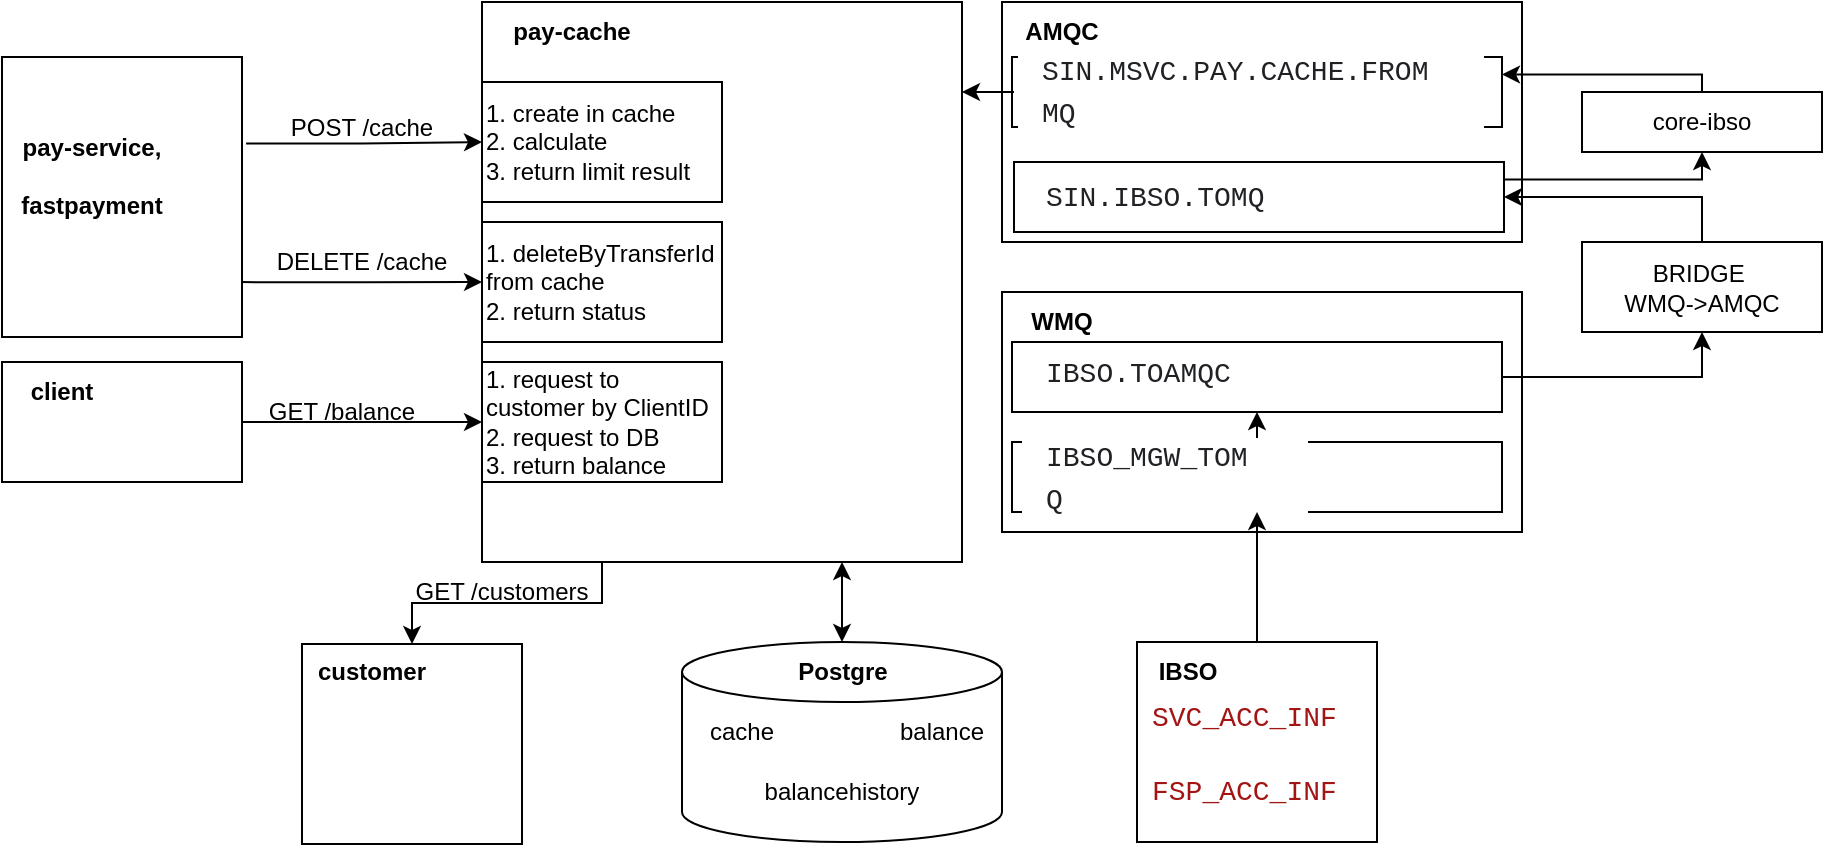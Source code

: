 <mxfile version="24.0.1" type="github">
  <diagram name="Страница — 1" id="OShYo-4-ArDfqLxgVxSA">
    <mxGraphModel dx="1050" dy="530" grid="1" gridSize="10" guides="1" tooltips="1" connect="1" arrows="1" fold="1" page="1" pageScale="1" pageWidth="827" pageHeight="1169" math="0" shadow="0">
      <root>
        <mxCell id="0" />
        <mxCell id="1" parent="0" />
        <mxCell id="z7HpQZydD_1hDmbBnpc7-5" style="edgeStyle=orthogonalEdgeStyle;rounded=0;orthogonalLoop=1;jettySize=auto;html=1;exitX=1.017;exitY=0.309;exitDx=0;exitDy=0;entryX=0;entryY=0.25;entryDx=0;entryDy=0;exitPerimeter=0;" edge="1" parent="1" source="z7HpQZydD_1hDmbBnpc7-1" target="z7HpQZydD_1hDmbBnpc7-3">
          <mxGeometry relative="1" as="geometry" />
        </mxCell>
        <mxCell id="z7HpQZydD_1hDmbBnpc7-6" style="edgeStyle=orthogonalEdgeStyle;rounded=0;orthogonalLoop=1;jettySize=auto;html=1;exitX=0.997;exitY=0.804;exitDx=0;exitDy=0;entryX=0;entryY=0.5;entryDx=0;entryDy=0;exitPerimeter=0;" edge="1" parent="1" source="z7HpQZydD_1hDmbBnpc7-1" target="z7HpQZydD_1hDmbBnpc7-3">
          <mxGeometry relative="1" as="geometry" />
        </mxCell>
        <mxCell id="z7HpQZydD_1hDmbBnpc7-8" value="POST /cache" style="text;html=1;align=center;verticalAlign=middle;whiteSpace=wrap;rounded=0;" vertex="1" parent="1">
          <mxGeometry x="135" y="168" width="130" height="30" as="geometry" />
        </mxCell>
        <mxCell id="z7HpQZydD_1hDmbBnpc7-9" value="DELETE /cache" style="text;html=1;align=center;verticalAlign=middle;whiteSpace=wrap;rounded=0;" vertex="1" parent="1">
          <mxGeometry x="135" y="235" width="130" height="30" as="geometry" />
        </mxCell>
        <mxCell id="z7HpQZydD_1hDmbBnpc7-10" value="GET /balance" style="text;html=1;align=center;verticalAlign=middle;whiteSpace=wrap;rounded=0;" vertex="1" parent="1">
          <mxGeometry x="130" y="310" width="120" height="30" as="geometry" />
        </mxCell>
        <mxCell id="z7HpQZydD_1hDmbBnpc7-11" value="" style="group" vertex="1" connectable="0" parent="1">
          <mxGeometry x="260" y="120" width="240" height="280" as="geometry" />
        </mxCell>
        <mxCell id="z7HpQZydD_1hDmbBnpc7-3" value="" style="rounded=0;whiteSpace=wrap;html=1;" vertex="1" parent="z7HpQZydD_1hDmbBnpc7-11">
          <mxGeometry width="240" height="280" as="geometry" />
        </mxCell>
        <mxCell id="z7HpQZydD_1hDmbBnpc7-4" value="&lt;b&gt;pay-cache&lt;/b&gt;" style="text;html=1;align=center;verticalAlign=middle;whiteSpace=wrap;rounded=0;" vertex="1" parent="z7HpQZydD_1hDmbBnpc7-11">
          <mxGeometry width="90" height="30" as="geometry" />
        </mxCell>
        <mxCell id="z7HpQZydD_1hDmbBnpc7-27" value="&lt;div&gt;1. create in cache&amp;nbsp;&lt;/div&gt;&lt;div&gt;2. calculate&amp;nbsp;&lt;/div&gt;&lt;div style=&quot;&quot;&gt;3. return limit result&lt;/div&gt;" style="rounded=0;whiteSpace=wrap;html=1;align=left;" vertex="1" parent="z7HpQZydD_1hDmbBnpc7-11">
          <mxGeometry y="40" width="120" height="60" as="geometry" />
        </mxCell>
        <mxCell id="z7HpQZydD_1hDmbBnpc7-28" value="&lt;div&gt;1. deleteByTransferId from cache&lt;/div&gt;&lt;div&gt;2. return status&lt;/div&gt;" style="rounded=0;whiteSpace=wrap;html=1;align=left;" vertex="1" parent="z7HpQZydD_1hDmbBnpc7-11">
          <mxGeometry y="110" width="120" height="60" as="geometry" />
        </mxCell>
        <mxCell id="z7HpQZydD_1hDmbBnpc7-29" value="&lt;div&gt;1. request to customer by ClientID&lt;/div&gt;&lt;div&gt;2. request to DB&lt;/div&gt;&lt;div&gt;3. return balance&lt;/div&gt;" style="rounded=0;whiteSpace=wrap;html=1;align=left;" vertex="1" parent="z7HpQZydD_1hDmbBnpc7-11">
          <mxGeometry y="180" width="120" height="60" as="geometry" />
        </mxCell>
        <mxCell id="z7HpQZydD_1hDmbBnpc7-15" style="edgeStyle=orthogonalEdgeStyle;rounded=0;orthogonalLoop=1;jettySize=auto;html=1;exitX=0.75;exitY=1;exitDx=0;exitDy=0;entryX=0.5;entryY=0;entryDx=0;entryDy=0;entryPerimeter=0;horizontal=1;startArrow=classic;startFill=1;" edge="1" parent="1" source="z7HpQZydD_1hDmbBnpc7-3" target="z7HpQZydD_1hDmbBnpc7-13">
          <mxGeometry relative="1" as="geometry" />
        </mxCell>
        <mxCell id="z7HpQZydD_1hDmbBnpc7-21" value="" style="group" vertex="1" connectable="0" parent="1">
          <mxGeometry x="360" y="440" width="160" height="100" as="geometry" />
        </mxCell>
        <mxCell id="z7HpQZydD_1hDmbBnpc7-13" value="" style="shape=cylinder3;whiteSpace=wrap;html=1;boundedLbl=1;backgroundOutline=1;size=15;" vertex="1" parent="z7HpQZydD_1hDmbBnpc7-21">
          <mxGeometry width="160" height="100" as="geometry" />
        </mxCell>
        <mxCell id="z7HpQZydD_1hDmbBnpc7-14" value="Postgre" style="text;html=1;align=center;verticalAlign=middle;resizable=0;points=[];autosize=1;strokeColor=none;fillColor=none;fontStyle=1" vertex="1" parent="z7HpQZydD_1hDmbBnpc7-21">
          <mxGeometry x="50" width="60" height="30" as="geometry" />
        </mxCell>
        <mxCell id="z7HpQZydD_1hDmbBnpc7-17" value="cache" style="text;html=1;align=center;verticalAlign=middle;whiteSpace=wrap;rounded=0;" vertex="1" parent="z7HpQZydD_1hDmbBnpc7-21">
          <mxGeometry y="30" width="60" height="30" as="geometry" />
        </mxCell>
        <mxCell id="z7HpQZydD_1hDmbBnpc7-19" value="balance" style="text;html=1;align=center;verticalAlign=middle;whiteSpace=wrap;rounded=0;" vertex="1" parent="z7HpQZydD_1hDmbBnpc7-21">
          <mxGeometry x="100" y="30" width="60" height="30" as="geometry" />
        </mxCell>
        <mxCell id="z7HpQZydD_1hDmbBnpc7-20" value="balancehistory" style="text;html=1;align=center;verticalAlign=middle;whiteSpace=wrap;rounded=0;" vertex="1" parent="z7HpQZydD_1hDmbBnpc7-21">
          <mxGeometry x="25" y="60" width="110" height="30" as="geometry" />
        </mxCell>
        <mxCell id="z7HpQZydD_1hDmbBnpc7-23" value="" style="rounded=0;whiteSpace=wrap;html=1;" vertex="1" parent="1">
          <mxGeometry x="170" y="441" width="110" height="100" as="geometry" />
        </mxCell>
        <mxCell id="z7HpQZydD_1hDmbBnpc7-24" value="&lt;b&gt;customer&lt;/b&gt;" style="text;html=1;align=center;verticalAlign=middle;whiteSpace=wrap;rounded=0;" vertex="1" parent="1">
          <mxGeometry x="170" y="440" width="70" height="30" as="geometry" />
        </mxCell>
        <mxCell id="z7HpQZydD_1hDmbBnpc7-25" style="edgeStyle=orthogonalEdgeStyle;rounded=0;orthogonalLoop=1;jettySize=auto;html=1;exitX=0.25;exitY=1;exitDx=0;exitDy=0;entryX=0.5;entryY=0;entryDx=0;entryDy=0;" edge="1" parent="1" source="z7HpQZydD_1hDmbBnpc7-3" target="z7HpQZydD_1hDmbBnpc7-23">
          <mxGeometry relative="1" as="geometry" />
        </mxCell>
        <mxCell id="z7HpQZydD_1hDmbBnpc7-26" value="GET /customers" style="text;html=1;align=center;verticalAlign=middle;whiteSpace=wrap;rounded=0;" vertex="1" parent="1">
          <mxGeometry x="210" y="400" width="120" height="30" as="geometry" />
        </mxCell>
        <mxCell id="z7HpQZydD_1hDmbBnpc7-31" value="" style="rounded=0;whiteSpace=wrap;html=1;" vertex="1" parent="1">
          <mxGeometry x="520" y="120" width="260" height="120" as="geometry" />
        </mxCell>
        <mxCell id="z7HpQZydD_1hDmbBnpc7-32" value="AMQC" style="text;html=1;align=center;verticalAlign=middle;whiteSpace=wrap;rounded=0;fontStyle=1" vertex="1" parent="1">
          <mxGeometry x="520" y="120" width="60" height="30" as="geometry" />
        </mxCell>
        <mxCell id="z7HpQZydD_1hDmbBnpc7-36" value="" style="rounded=0;whiteSpace=wrap;html=1;" vertex="1" parent="1">
          <mxGeometry x="520" y="265" width="260" height="120" as="geometry" />
        </mxCell>
        <mxCell id="z7HpQZydD_1hDmbBnpc7-37" value="WMQ" style="text;html=1;align=center;verticalAlign=middle;whiteSpace=wrap;rounded=0;fontStyle=1" vertex="1" parent="1">
          <mxGeometry x="520" y="265" width="60" height="30" as="geometry" />
        </mxCell>
        <mxCell id="z7HpQZydD_1hDmbBnpc7-54" style="edgeStyle=orthogonalEdgeStyle;rounded=0;orthogonalLoop=1;jettySize=auto;html=1;exitX=0.5;exitY=0;exitDx=0;exitDy=0;entryX=0.5;entryY=1;entryDx=0;entryDy=0;" edge="1" parent="1" source="z7HpQZydD_1hDmbBnpc7-45" target="z7HpQZydD_1hDmbBnpc7-47">
          <mxGeometry relative="1" as="geometry" />
        </mxCell>
        <mxCell id="z7HpQZydD_1hDmbBnpc7-45" value="" style="rounded=0;whiteSpace=wrap;html=1;" vertex="1" parent="1">
          <mxGeometry x="525" y="340" width="245" height="35" as="geometry" />
        </mxCell>
        <mxCell id="z7HpQZydD_1hDmbBnpc7-39" value="&lt;br&gt;&lt;pre class=&quot;masked-value display-only is-word-break&quot; style=&quot;box-sizing: inherit; overflow-x: auto; color: rgb(31, 33, 36); margin: 0px; padding: 0px 1.5rem 0px 12px; font-family: SFMono-Regular, Consolas, &amp;quot;Liberation Mono&amp;quot;, Menlo, Courier, monospace; -webkit-font-smoothing: inherit; font-size: 14px; white-space: pre-wrap; overflow-wrap: break-word; background-color: rgb(255, 255, 255); word-break: break-word; line-height: 1.5; -webkit-box-ordinal-group: 2; order: 1; font-style: normal; font-variant-ligatures: normal; font-variant-caps: normal; font-weight: 400; letter-spacing: normal; orphans: 2; text-indent: 0px; text-transform: none; widows: 2; word-spacing: 0px; -webkit-text-stroke-width: 0px; text-decoration-thickness: initial; text-decoration-style: initial; text-decoration-color: initial;&quot;&gt;IBSO_MGW_TOMQ&lt;/pre&gt;&lt;div&gt;&lt;br&gt;&lt;/div&gt;" style="text;html=1;align=left;verticalAlign=middle;whiteSpace=wrap;rounded=0;" vertex="1" parent="1">
          <mxGeometry x="527.5" y="342.5" width="145" height="30" as="geometry" />
        </mxCell>
        <mxCell id="z7HpQZydD_1hDmbBnpc7-56" style="edgeStyle=orthogonalEdgeStyle;rounded=0;orthogonalLoop=1;jettySize=auto;html=1;exitX=1;exitY=0.5;exitDx=0;exitDy=0;entryX=0.5;entryY=1;entryDx=0;entryDy=0;" edge="1" parent="1" source="z7HpQZydD_1hDmbBnpc7-47" target="z7HpQZydD_1hDmbBnpc7-55">
          <mxGeometry relative="1" as="geometry" />
        </mxCell>
        <mxCell id="z7HpQZydD_1hDmbBnpc7-47" value="" style="rounded=0;whiteSpace=wrap;html=1;" vertex="1" parent="1">
          <mxGeometry x="525" y="290" width="245" height="35" as="geometry" />
        </mxCell>
        <mxCell id="z7HpQZydD_1hDmbBnpc7-38" value="&lt;br&gt;&lt;pre class=&quot;masked-value display-only is-word-break&quot; style=&quot;box-sizing: inherit; overflow-x: auto; color: rgb(31, 33, 36); margin: 0px; padding: 0px 1.5rem 0px 12px; font-family: SFMono-Regular, Consolas, &amp;quot;Liberation Mono&amp;quot;, Menlo, Courier, monospace; -webkit-font-smoothing: inherit; font-size: 14px; white-space: pre-wrap; overflow-wrap: break-word; background-color: rgb(255, 255, 255); word-break: break-word; line-height: 1.5; -webkit-box-ordinal-group: 2; order: 1; font-style: normal; font-variant-ligatures: normal; font-variant-caps: normal; font-weight: 400; letter-spacing: normal; orphans: 2; text-indent: 0px; text-transform: none; widows: 2; word-spacing: 0px; -webkit-text-stroke-width: 0px; text-decoration-thickness: initial; text-decoration-style: initial; text-decoration-color: initial;&quot;&gt;IBSO.TOAMQC&lt;/pre&gt;&lt;div&gt;&lt;br&gt;&lt;/div&gt;" style="text;html=1;align=left;verticalAlign=middle;whiteSpace=wrap;rounded=0;" vertex="1" parent="1">
          <mxGeometry x="527.5" y="290" width="160" height="32.5" as="geometry" />
        </mxCell>
        <mxCell id="z7HpQZydD_1hDmbBnpc7-48" value="" style="rounded=0;whiteSpace=wrap;html=1;" vertex="1" parent="1">
          <mxGeometry x="525" y="147.5" width="245" height="35" as="geometry" />
        </mxCell>
        <mxCell id="z7HpQZydD_1hDmbBnpc7-61" style="edgeStyle=orthogonalEdgeStyle;rounded=0;orthogonalLoop=1;jettySize=auto;html=1;exitX=1;exitY=0.25;exitDx=0;exitDy=0;entryX=0.5;entryY=1;entryDx=0;entryDy=0;" edge="1" parent="1" source="z7HpQZydD_1hDmbBnpc7-49" target="z7HpQZydD_1hDmbBnpc7-60">
          <mxGeometry relative="1" as="geometry">
            <Array as="points">
              <mxPoint x="870" y="209" />
            </Array>
          </mxGeometry>
        </mxCell>
        <mxCell id="z7HpQZydD_1hDmbBnpc7-49" value="" style="rounded=0;whiteSpace=wrap;html=1;" vertex="1" parent="1">
          <mxGeometry x="526" y="200" width="245" height="35" as="geometry" />
        </mxCell>
        <mxCell id="z7HpQZydD_1hDmbBnpc7-35" value="&lt;br&gt;&lt;pre class=&quot;masked-value display-only is-word-break&quot; style=&quot;box-sizing: inherit; overflow-x: auto; color: rgb(31, 33, 36); margin: 0px; padding: 0px 1.5rem 0px 12px; font-family: SFMono-Regular, Consolas, &amp;quot;Liberation Mono&amp;quot;, Menlo, Courier, monospace; -webkit-font-smoothing: inherit; font-size: 14px; white-space: pre-wrap; overflow-wrap: break-word; background-color: rgb(255, 255, 255); word-break: break-word; line-height: 1.5; -webkit-box-ordinal-group: 2; order: 1; font-style: normal; font-variant-ligatures: normal; font-variant-caps: normal; font-weight: 400; letter-spacing: normal; orphans: 2; text-indent: 0px; text-transform: none; widows: 2; word-spacing: 0px; -webkit-text-stroke-width: 0px; text-decoration-thickness: initial; text-decoration-style: initial; text-decoration-color: initial;&quot;&gt;SIN.IBSO.TOMQ&lt;/pre&gt;&lt;div&gt;&lt;br&gt;&lt;/div&gt;" style="text;html=1;align=left;verticalAlign=middle;whiteSpace=wrap;rounded=0;" vertex="1" parent="1">
          <mxGeometry x="527.5" y="202.5" width="160" height="30" as="geometry" />
        </mxCell>
        <mxCell id="z7HpQZydD_1hDmbBnpc7-64" style="edgeStyle=orthogonalEdgeStyle;rounded=0;orthogonalLoop=1;jettySize=auto;html=1;exitX=0;exitY=0.5;exitDx=0;exitDy=0;" edge="1" parent="1" source="z7HpQZydD_1hDmbBnpc7-33">
          <mxGeometry relative="1" as="geometry">
            <mxPoint x="500" y="165" as="targetPoint" />
          </mxGeometry>
        </mxCell>
        <mxCell id="z7HpQZydD_1hDmbBnpc7-33" value="&lt;br&gt;&lt;pre class=&quot;masked-value display-only is-word-break&quot; style=&quot;box-sizing: inherit; overflow-x: auto; color: rgb(31, 33, 36); margin: 0px; padding: 0px 1.5rem 0px 12px; font-family: SFMono-Regular, Consolas, &amp;quot;Liberation Mono&amp;quot;, Menlo, Courier, monospace; -webkit-font-smoothing: inherit; font-size: 14px; white-space: pre-wrap; overflow-wrap: break-word; background-color: rgb(255, 255, 255); word-break: break-word; line-height: 1.5; -webkit-box-ordinal-group: 2; order: 1; font-style: normal; font-variant-ligatures: normal; font-variant-caps: normal; font-weight: 400; letter-spacing: normal; orphans: 2; text-indent: 0px; text-transform: none; widows: 2; word-spacing: 0px; -webkit-text-stroke-width: 0px; text-decoration-thickness: initial; text-decoration-style: initial; text-decoration-color: initial;&quot;&gt;SIN.MSVC.PAY.CACHE.FROMMQ&lt;/pre&gt;&lt;div&gt;&lt;br&gt;&lt;/div&gt;" style="text;html=1;align=left;verticalAlign=middle;whiteSpace=wrap;rounded=0;" vertex="1" parent="1">
          <mxGeometry x="526" y="150" width="235" height="30" as="geometry" />
        </mxCell>
        <mxCell id="z7HpQZydD_1hDmbBnpc7-51" value="" style="group" vertex="1" connectable="0" parent="1">
          <mxGeometry x="587.5" y="440" width="120" height="100" as="geometry" />
        </mxCell>
        <mxCell id="z7HpQZydD_1hDmbBnpc7-41" value="" style="rounded=0;whiteSpace=wrap;html=1;" vertex="1" parent="z7HpQZydD_1hDmbBnpc7-51">
          <mxGeometry width="120" height="100" as="geometry" />
        </mxCell>
        <mxCell id="z7HpQZydD_1hDmbBnpc7-42" value="IBSO" style="text;html=1;align=center;verticalAlign=middle;whiteSpace=wrap;rounded=0;fontStyle=1" vertex="1" parent="z7HpQZydD_1hDmbBnpc7-51">
          <mxGeometry width="50" height="30" as="geometry" />
        </mxCell>
        <mxCell id="z7HpQZydD_1hDmbBnpc7-43" value="&#xa;&lt;div style=&quot;color: #000000;background-color: #ffffff;font-family: Consolas, &#39;Courier New&#39;, monospace;font-weight: normal;font-size: 14px;line-height: 19px;white-space: pre;&quot;&gt;&lt;div&gt;&lt;span style=&quot;color: #a31515;&quot;&gt;SVC_ACC_INF&lt;/span&gt;&lt;/div&gt;&lt;/div&gt;&#xa;&#xa;" style="text;html=1;align=left;verticalAlign=middle;whiteSpace=wrap;rounded=0;" vertex="1" parent="z7HpQZydD_1hDmbBnpc7-51">
          <mxGeometry x="5" y="30" width="110" height="30" as="geometry" />
        </mxCell>
        <mxCell id="z7HpQZydD_1hDmbBnpc7-44" value="&lt;br&gt;&lt;div style=&quot;color: #000000;background-color: #ffffff;font-family: Consolas, &#39;Courier New&#39;, monospace;font-weight: normal;font-size: 14px;line-height: 19px;white-space: pre;&quot;&gt;&lt;div&gt;&lt;span style=&quot;color: #a31515;&quot;&gt;FSP_ACC_INF&lt;/span&gt;&lt;/div&gt;&lt;/div&gt;&lt;div&gt;&lt;br/&gt;&lt;/div&gt;" style="text;html=1;align=left;verticalAlign=middle;whiteSpace=wrap;rounded=0;" vertex="1" parent="z7HpQZydD_1hDmbBnpc7-51">
          <mxGeometry x="5" y="60" width="110" height="30" as="geometry" />
        </mxCell>
        <mxCell id="z7HpQZydD_1hDmbBnpc7-52" style="edgeStyle=orthogonalEdgeStyle;rounded=0;orthogonalLoop=1;jettySize=auto;html=1;exitX=0.5;exitY=1;exitDx=0;exitDy=0;" edge="1" parent="1" source="z7HpQZydD_1hDmbBnpc7-39" target="z7HpQZydD_1hDmbBnpc7-39">
          <mxGeometry relative="1" as="geometry" />
        </mxCell>
        <mxCell id="z7HpQZydD_1hDmbBnpc7-53" value="" style="edgeStyle=orthogonalEdgeStyle;rounded=0;orthogonalLoop=1;jettySize=auto;html=1;entryX=0.5;entryY=1;entryDx=0;entryDy=0;" edge="1" parent="1" source="z7HpQZydD_1hDmbBnpc7-41" target="z7HpQZydD_1hDmbBnpc7-45">
          <mxGeometry relative="1" as="geometry" />
        </mxCell>
        <mxCell id="z7HpQZydD_1hDmbBnpc7-57" style="edgeStyle=orthogonalEdgeStyle;rounded=0;orthogonalLoop=1;jettySize=auto;html=1;exitX=0.5;exitY=0;exitDx=0;exitDy=0;entryX=1;entryY=0.5;entryDx=0;entryDy=0;" edge="1" parent="1" source="z7HpQZydD_1hDmbBnpc7-55" target="z7HpQZydD_1hDmbBnpc7-49">
          <mxGeometry relative="1" as="geometry" />
        </mxCell>
        <mxCell id="z7HpQZydD_1hDmbBnpc7-55" value="BRIDGE&amp;nbsp;&lt;div&gt;WMQ-&amp;gt;AMQC&lt;/div&gt;" style="rounded=0;whiteSpace=wrap;html=1;" vertex="1" parent="1">
          <mxGeometry x="810" y="240" width="120" height="45" as="geometry" />
        </mxCell>
        <mxCell id="z7HpQZydD_1hDmbBnpc7-62" style="edgeStyle=orthogonalEdgeStyle;rounded=0;orthogonalLoop=1;jettySize=auto;html=1;exitX=0.5;exitY=0;exitDx=0;exitDy=0;entryX=1;entryY=0.25;entryDx=0;entryDy=0;" edge="1" parent="1" source="z7HpQZydD_1hDmbBnpc7-60" target="z7HpQZydD_1hDmbBnpc7-48">
          <mxGeometry relative="1" as="geometry">
            <Array as="points">
              <mxPoint x="870" y="156" />
            </Array>
          </mxGeometry>
        </mxCell>
        <mxCell id="z7HpQZydD_1hDmbBnpc7-60" value="core-ibso" style="rounded=0;whiteSpace=wrap;html=1;" vertex="1" parent="1">
          <mxGeometry x="810" y="165" width="120" height="30" as="geometry" />
        </mxCell>
        <mxCell id="z7HpQZydD_1hDmbBnpc7-1" value="&lt;p style=&quot;line-height: 120%;&quot;&gt;&lt;br&gt;&lt;/p&gt;" style="rounded=0;whiteSpace=wrap;html=1;" vertex="1" parent="1">
          <mxGeometry x="20" y="147.5" width="120" height="140" as="geometry" />
        </mxCell>
        <mxCell id="z7HpQZydD_1hDmbBnpc7-2" value="pay-service,&lt;div&gt;&lt;br&gt;&lt;div&gt;fastpayment&lt;/div&gt;&lt;div&gt;&lt;br&gt;&lt;/div&gt;&lt;/div&gt;" style="text;html=1;align=center;verticalAlign=middle;whiteSpace=wrap;rounded=0;fontStyle=1" vertex="1" parent="1">
          <mxGeometry x="25" y="168.003" width="80" height="91.071" as="geometry" />
        </mxCell>
        <mxCell id="z7HpQZydD_1hDmbBnpc7-67" style="edgeStyle=orthogonalEdgeStyle;rounded=0;orthogonalLoop=1;jettySize=auto;html=1;exitX=1;exitY=0.5;exitDx=0;exitDy=0;entryX=0;entryY=0.5;entryDx=0;entryDy=0;" edge="1" parent="1" source="z7HpQZydD_1hDmbBnpc7-66" target="z7HpQZydD_1hDmbBnpc7-29">
          <mxGeometry relative="1" as="geometry" />
        </mxCell>
        <mxCell id="z7HpQZydD_1hDmbBnpc7-66" value="" style="rounded=0;whiteSpace=wrap;html=1;labelPosition=center;verticalLabelPosition=middle;align=center;verticalAlign=middle;" vertex="1" parent="1">
          <mxGeometry x="20" y="300" width="120" height="60" as="geometry" />
        </mxCell>
        <mxCell id="z7HpQZydD_1hDmbBnpc7-68" value="&lt;b&gt;client&lt;/b&gt;" style="text;html=1;align=center;verticalAlign=middle;whiteSpace=wrap;rounded=0;" vertex="1" parent="1">
          <mxGeometry x="20" y="300" width="60" height="30" as="geometry" />
        </mxCell>
      </root>
    </mxGraphModel>
  </diagram>
</mxfile>
